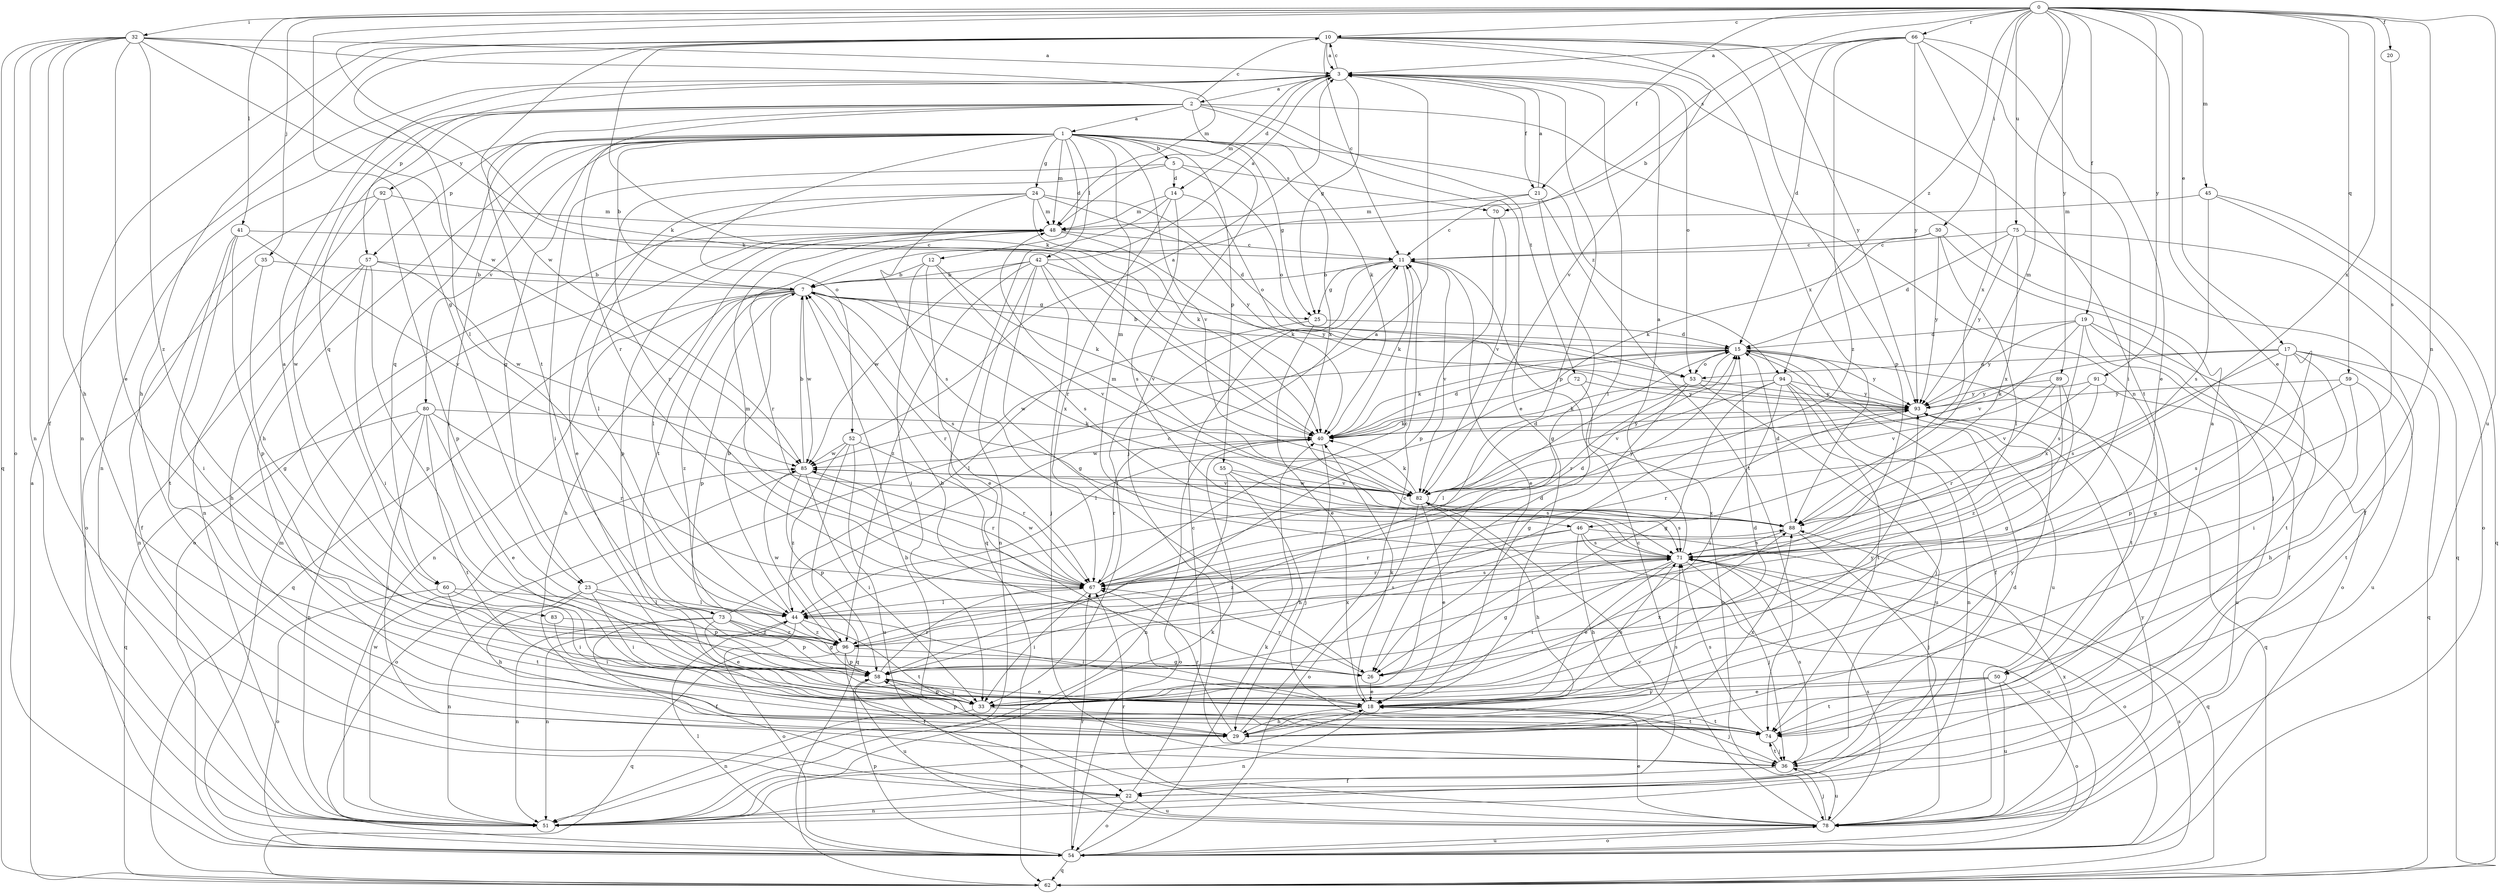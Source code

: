 strict digraph  {
0;
1;
2;
3;
5;
7;
10;
11;
12;
14;
15;
17;
18;
19;
20;
21;
22;
23;
24;
25;
26;
29;
30;
32;
33;
35;
36;
40;
41;
42;
44;
45;
46;
48;
50;
51;
52;
53;
54;
55;
57;
58;
59;
60;
62;
66;
67;
70;
71;
72;
73;
74;
75;
78;
80;
82;
83;
85;
88;
89;
91;
92;
93;
94;
96;
0 -> 10  [label=c];
0 -> 17  [label=e];
0 -> 18  [label=e];
0 -> 19  [label=f];
0 -> 20  [label=f];
0 -> 21  [label=f];
0 -> 23  [label=g];
0 -> 30  [label=i];
0 -> 32  [label=i];
0 -> 35  [label=j];
0 -> 40  [label=k];
0 -> 41  [label=l];
0 -> 45  [label=m];
0 -> 46  [label=m];
0 -> 50  [label=n];
0 -> 59  [label=q];
0 -> 66  [label=r];
0 -> 70  [label=s];
0 -> 75  [label=u];
0 -> 78  [label=u];
0 -> 88  [label=x];
0 -> 89  [label=y];
0 -> 91  [label=y];
0 -> 94  [label=z];
1 -> 5  [label=b];
1 -> 7  [label=b];
1 -> 12  [label=d];
1 -> 23  [label=g];
1 -> 24  [label=g];
1 -> 25  [label=g];
1 -> 29  [label=h];
1 -> 33  [label=i];
1 -> 36  [label=j];
1 -> 42  [label=l];
1 -> 46  [label=m];
1 -> 48  [label=m];
1 -> 52  [label=o];
1 -> 55  [label=p];
1 -> 57  [label=p];
1 -> 60  [label=q];
1 -> 80  [label=v];
1 -> 82  [label=v];
1 -> 88  [label=x];
1 -> 92  [label=y];
1 -> 94  [label=z];
2 -> 1  [label=a];
2 -> 10  [label=c];
2 -> 18  [label=e];
2 -> 40  [label=k];
2 -> 50  [label=n];
2 -> 51  [label=n];
2 -> 60  [label=q];
2 -> 67  [label=r];
2 -> 72  [label=t];
2 -> 73  [label=t];
2 -> 83  [label=w];
3 -> 2  [label=a];
3 -> 10  [label=c];
3 -> 14  [label=d];
3 -> 21  [label=f];
3 -> 25  [label=g];
3 -> 33  [label=i];
3 -> 48  [label=m];
3 -> 53  [label=o];
3 -> 57  [label=p];
3 -> 58  [label=p];
5 -> 14  [label=d];
5 -> 33  [label=i];
5 -> 53  [label=o];
5 -> 67  [label=r];
5 -> 70  [label=s];
7 -> 25  [label=g];
7 -> 29  [label=h];
7 -> 51  [label=n];
7 -> 58  [label=p];
7 -> 62  [label=q];
7 -> 67  [label=r];
7 -> 71  [label=s];
7 -> 73  [label=t];
7 -> 82  [label=v];
7 -> 85  [label=w];
7 -> 88  [label=x];
7 -> 96  [label=z];
10 -> 3  [label=a];
10 -> 11  [label=c];
10 -> 29  [label=h];
10 -> 40  [label=k];
10 -> 44  [label=l];
10 -> 51  [label=n];
10 -> 58  [label=p];
10 -> 74  [label=t];
10 -> 82  [label=v];
10 -> 85  [label=w];
10 -> 88  [label=x];
10 -> 93  [label=y];
11 -> 7  [label=b];
11 -> 18  [label=e];
11 -> 25  [label=g];
11 -> 33  [label=i];
11 -> 40  [label=k];
11 -> 82  [label=v];
12 -> 7  [label=b];
12 -> 18  [label=e];
12 -> 33  [label=i];
12 -> 40  [label=k];
12 -> 71  [label=s];
14 -> 48  [label=m];
14 -> 53  [label=o];
14 -> 62  [label=q];
14 -> 67  [label=r];
14 -> 71  [label=s];
15 -> 7  [label=b];
15 -> 22  [label=f];
15 -> 40  [label=k];
15 -> 53  [label=o];
15 -> 67  [label=r];
15 -> 74  [label=t];
15 -> 78  [label=u];
15 -> 85  [label=w];
15 -> 93  [label=y];
17 -> 26  [label=g];
17 -> 33  [label=i];
17 -> 40  [label=k];
17 -> 53  [label=o];
17 -> 58  [label=p];
17 -> 62  [label=q];
17 -> 71  [label=s];
17 -> 78  [label=u];
18 -> 15  [label=d];
18 -> 29  [label=h];
18 -> 36  [label=j];
18 -> 40  [label=k];
18 -> 44  [label=l];
18 -> 51  [label=n];
18 -> 71  [label=s];
18 -> 74  [label=t];
19 -> 15  [label=d];
19 -> 22  [label=f];
19 -> 54  [label=o];
19 -> 71  [label=s];
19 -> 74  [label=t];
19 -> 82  [label=v];
19 -> 93  [label=y];
20 -> 71  [label=s];
21 -> 3  [label=a];
21 -> 11  [label=c];
21 -> 26  [label=g];
21 -> 48  [label=m];
21 -> 74  [label=t];
22 -> 11  [label=c];
22 -> 51  [label=n];
22 -> 54  [label=o];
22 -> 78  [label=u];
23 -> 3  [label=a];
23 -> 29  [label=h];
23 -> 33  [label=i];
23 -> 44  [label=l];
23 -> 51  [label=n];
23 -> 58  [label=p];
24 -> 15  [label=d];
24 -> 18  [label=e];
24 -> 40  [label=k];
24 -> 44  [label=l];
24 -> 48  [label=m];
24 -> 71  [label=s];
24 -> 93  [label=y];
25 -> 15  [label=d];
25 -> 18  [label=e];
25 -> 44  [label=l];
26 -> 7  [label=b];
26 -> 18  [label=e];
26 -> 67  [label=r];
29 -> 11  [label=c];
29 -> 67  [label=r];
29 -> 71  [label=s];
29 -> 88  [label=x];
29 -> 93  [label=y];
30 -> 11  [label=c];
30 -> 36  [label=j];
30 -> 40  [label=k];
30 -> 44  [label=l];
30 -> 93  [label=y];
32 -> 3  [label=a];
32 -> 18  [label=e];
32 -> 22  [label=f];
32 -> 29  [label=h];
32 -> 40  [label=k];
32 -> 48  [label=m];
32 -> 51  [label=n];
32 -> 54  [label=o];
32 -> 62  [label=q];
32 -> 85  [label=w];
32 -> 96  [label=z];
33 -> 51  [label=n];
33 -> 58  [label=p];
33 -> 74  [label=t];
33 -> 88  [label=x];
33 -> 93  [label=y];
35 -> 7  [label=b];
35 -> 22  [label=f];
35 -> 26  [label=g];
36 -> 3  [label=a];
36 -> 22  [label=f];
36 -> 71  [label=s];
36 -> 74  [label=t];
36 -> 78  [label=u];
40 -> 15  [label=d];
40 -> 36  [label=j];
40 -> 51  [label=n];
40 -> 67  [label=r];
40 -> 85  [label=w];
40 -> 93  [label=y];
41 -> 11  [label=c];
41 -> 33  [label=i];
41 -> 58  [label=p];
41 -> 74  [label=t];
41 -> 82  [label=v];
42 -> 3  [label=a];
42 -> 7  [label=b];
42 -> 26  [label=g];
42 -> 36  [label=j];
42 -> 51  [label=n];
42 -> 82  [label=v];
42 -> 85  [label=w];
42 -> 93  [label=y];
42 -> 96  [label=z];
44 -> 7  [label=b];
44 -> 51  [label=n];
44 -> 54  [label=o];
44 -> 71  [label=s];
44 -> 74  [label=t];
44 -> 96  [label=z];
45 -> 48  [label=m];
45 -> 54  [label=o];
45 -> 62  [label=q];
45 -> 71  [label=s];
46 -> 29  [label=h];
46 -> 54  [label=o];
46 -> 62  [label=q];
46 -> 67  [label=r];
46 -> 71  [label=s];
46 -> 96  [label=z];
48 -> 11  [label=c];
48 -> 40  [label=k];
48 -> 44  [label=l];
48 -> 54  [label=o];
48 -> 58  [label=p];
48 -> 67  [label=r];
50 -> 18  [label=e];
50 -> 33  [label=i];
50 -> 54  [label=o];
50 -> 74  [label=t];
50 -> 78  [label=u];
51 -> 15  [label=d];
51 -> 18  [label=e];
51 -> 40  [label=k];
51 -> 82  [label=v];
51 -> 85  [label=w];
52 -> 3  [label=a];
52 -> 62  [label=q];
52 -> 67  [label=r];
52 -> 78  [label=u];
52 -> 85  [label=w];
52 -> 96  [label=z];
53 -> 26  [label=g];
53 -> 44  [label=l];
53 -> 78  [label=u];
53 -> 93  [label=y];
54 -> 40  [label=k];
54 -> 44  [label=l];
54 -> 48  [label=m];
54 -> 58  [label=p];
54 -> 62  [label=q];
54 -> 67  [label=r];
54 -> 78  [label=u];
55 -> 29  [label=h];
55 -> 54  [label=o];
55 -> 71  [label=s];
55 -> 82  [label=v];
57 -> 7  [label=b];
57 -> 29  [label=h];
57 -> 33  [label=i];
57 -> 51  [label=n];
57 -> 58  [label=p];
57 -> 85  [label=w];
58 -> 18  [label=e];
58 -> 33  [label=i];
58 -> 67  [label=r];
58 -> 78  [label=u];
58 -> 88  [label=x];
59 -> 29  [label=h];
59 -> 71  [label=s];
59 -> 74  [label=t];
59 -> 93  [label=y];
60 -> 33  [label=i];
60 -> 44  [label=l];
60 -> 54  [label=o];
60 -> 74  [label=t];
62 -> 3  [label=a];
62 -> 71  [label=s];
66 -> 3  [label=a];
66 -> 7  [label=b];
66 -> 15  [label=d];
66 -> 18  [label=e];
66 -> 33  [label=i];
66 -> 88  [label=x];
66 -> 93  [label=y];
66 -> 96  [label=z];
67 -> 11  [label=c];
67 -> 15  [label=d];
67 -> 33  [label=i];
67 -> 44  [label=l];
67 -> 48  [label=m];
67 -> 71  [label=s];
67 -> 85  [label=w];
70 -> 58  [label=p];
70 -> 82  [label=v];
71 -> 3  [label=a];
71 -> 18  [label=e];
71 -> 26  [label=g];
71 -> 33  [label=i];
71 -> 36  [label=j];
71 -> 54  [label=o];
71 -> 67  [label=r];
72 -> 44  [label=l];
72 -> 78  [label=u];
72 -> 93  [label=y];
73 -> 11  [label=c];
73 -> 18  [label=e];
73 -> 22  [label=f];
73 -> 26  [label=g];
73 -> 51  [label=n];
73 -> 58  [label=p];
73 -> 96  [label=z];
74 -> 36  [label=j];
74 -> 58  [label=p];
74 -> 71  [label=s];
75 -> 11  [label=c];
75 -> 15  [label=d];
75 -> 22  [label=f];
75 -> 62  [label=q];
75 -> 88  [label=x];
75 -> 93  [label=y];
78 -> 7  [label=b];
78 -> 11  [label=c];
78 -> 18  [label=e];
78 -> 36  [label=j];
78 -> 54  [label=o];
78 -> 67  [label=r];
78 -> 71  [label=s];
78 -> 88  [label=x];
78 -> 93  [label=y];
80 -> 18  [label=e];
80 -> 36  [label=j];
80 -> 40  [label=k];
80 -> 51  [label=n];
80 -> 62  [label=q];
80 -> 67  [label=r];
80 -> 74  [label=t];
82 -> 15  [label=d];
82 -> 18  [label=e];
82 -> 29  [label=h];
82 -> 40  [label=k];
82 -> 54  [label=o];
82 -> 71  [label=s];
82 -> 85  [label=w];
82 -> 88  [label=x];
82 -> 93  [label=y];
83 -> 33  [label=i];
83 -> 96  [label=z];
85 -> 7  [label=b];
85 -> 33  [label=i];
85 -> 54  [label=o];
85 -> 58  [label=p];
85 -> 67  [label=r];
85 -> 82  [label=v];
88 -> 15  [label=d];
88 -> 36  [label=j];
88 -> 48  [label=m];
88 -> 71  [label=s];
89 -> 26  [label=g];
89 -> 67  [label=r];
89 -> 82  [label=v];
89 -> 93  [label=y];
89 -> 96  [label=z];
91 -> 78  [label=u];
91 -> 82  [label=v];
91 -> 88  [label=x];
91 -> 93  [label=y];
92 -> 48  [label=m];
92 -> 51  [label=n];
92 -> 54  [label=o];
92 -> 58  [label=p];
93 -> 40  [label=k];
93 -> 62  [label=q];
93 -> 67  [label=r];
94 -> 26  [label=g];
94 -> 33  [label=i];
94 -> 36  [label=j];
94 -> 40  [label=k];
94 -> 51  [label=n];
94 -> 74  [label=t];
94 -> 82  [label=v];
94 -> 93  [label=y];
96 -> 3  [label=a];
96 -> 15  [label=d];
96 -> 22  [label=f];
96 -> 26  [label=g];
96 -> 58  [label=p];
96 -> 62  [label=q];
96 -> 85  [label=w];
}
